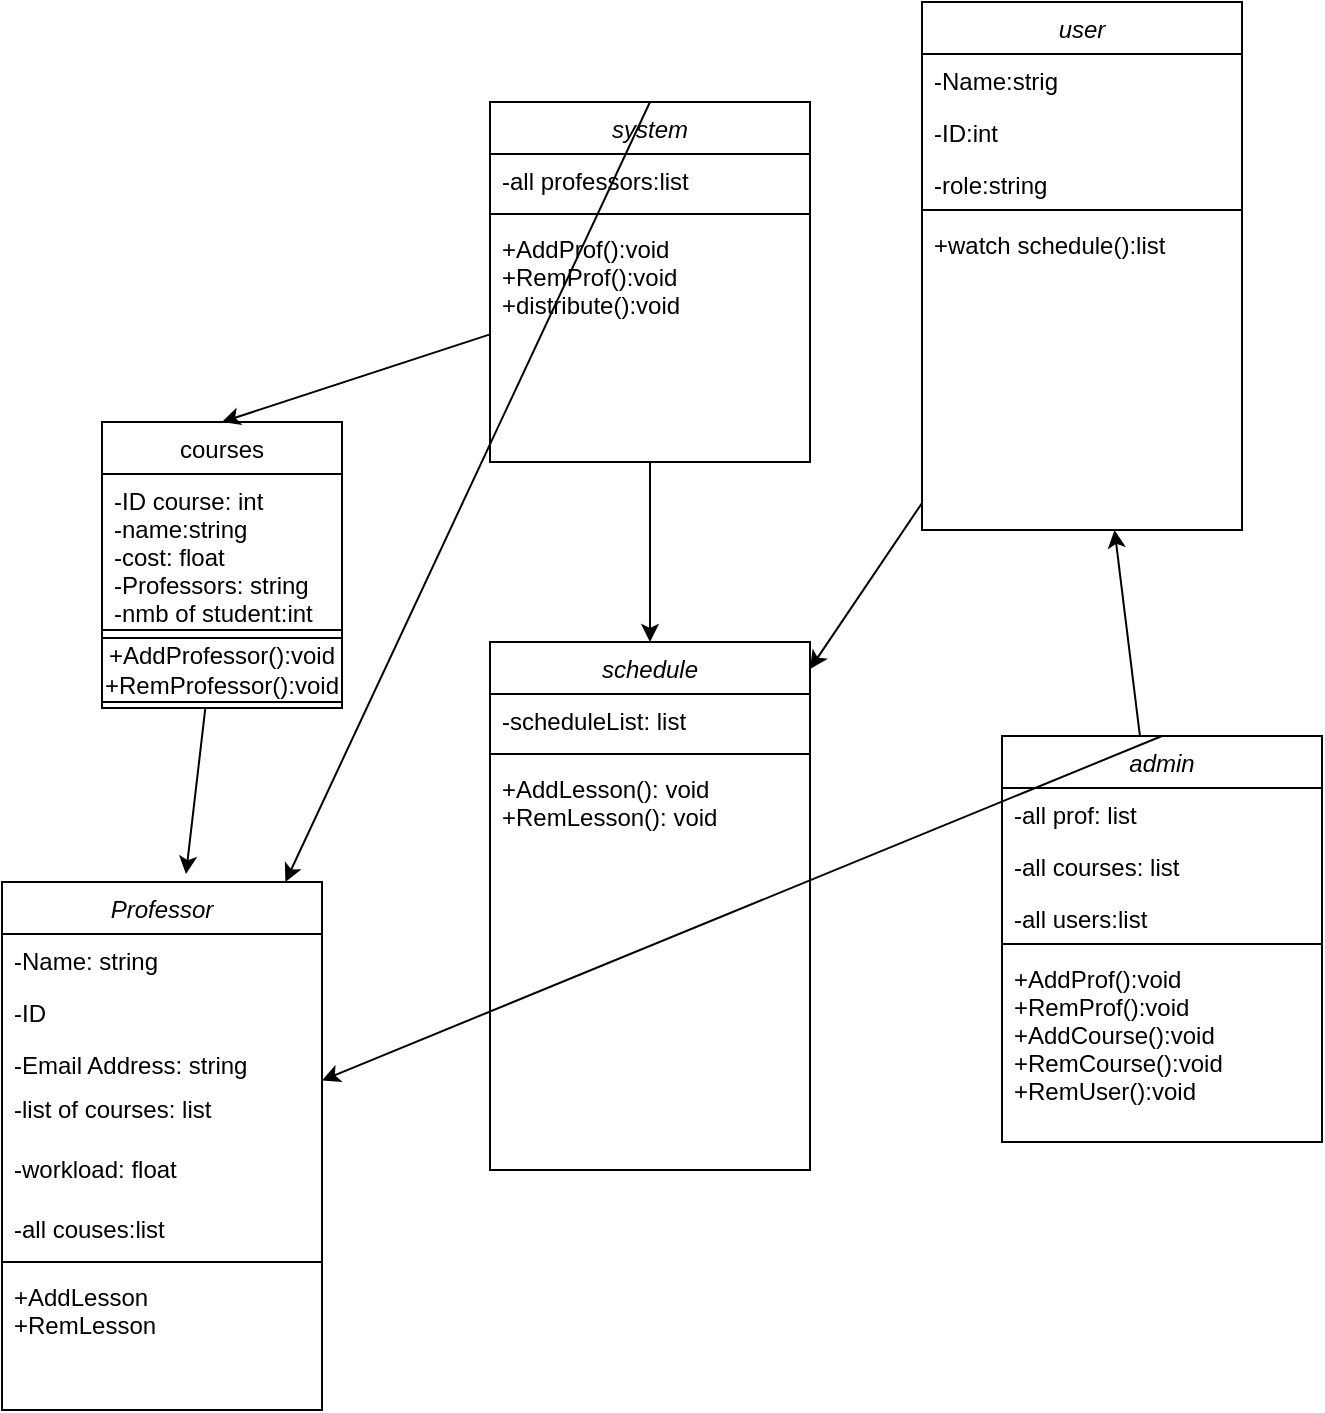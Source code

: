 <mxfile version="24.2.1" type="device">
  <diagram id="C5RBs43oDa-KdzZeNtuy" name="Page-1">
    <mxGraphModel dx="1386" dy="840" grid="1" gridSize="10" guides="1" tooltips="1" connect="1" arrows="1" fold="1" page="1" pageScale="1" pageWidth="827" pageHeight="1169" math="0" shadow="0">
      <root>
        <mxCell id="WIyWlLk6GJQsqaUBKTNV-0" />
        <mxCell id="WIyWlLk6GJQsqaUBKTNV-1" parent="WIyWlLk6GJQsqaUBKTNV-0" />
        <mxCell id="zkfFHV4jXpPFQw0GAbJ--0" value="Professor" style="swimlane;fontStyle=2;align=center;verticalAlign=top;childLayout=stackLayout;horizontal=1;startSize=26;horizontalStack=0;resizeParent=1;resizeLast=0;collapsible=1;marginBottom=0;rounded=0;shadow=0;strokeWidth=1;" parent="WIyWlLk6GJQsqaUBKTNV-1" vertex="1">
          <mxGeometry x="90" y="540" width="160" height="264" as="geometry">
            <mxRectangle x="230" y="140" width="160" height="26" as="alternateBounds" />
          </mxGeometry>
        </mxCell>
        <mxCell id="zkfFHV4jXpPFQw0GAbJ--1" value="-Name: string" style="text;align=left;verticalAlign=top;spacingLeft=4;spacingRight=4;overflow=hidden;rotatable=0;points=[[0,0.5],[1,0.5]];portConstraint=eastwest;" parent="zkfFHV4jXpPFQw0GAbJ--0" vertex="1">
          <mxGeometry y="26" width="160" height="26" as="geometry" />
        </mxCell>
        <mxCell id="zkfFHV4jXpPFQw0GAbJ--2" value="-ID" style="text;align=left;verticalAlign=top;spacingLeft=4;spacingRight=4;overflow=hidden;rotatable=0;points=[[0,0.5],[1,0.5]];portConstraint=eastwest;rounded=0;shadow=0;html=0;" parent="zkfFHV4jXpPFQw0GAbJ--0" vertex="1">
          <mxGeometry y="52" width="160" height="26" as="geometry" />
        </mxCell>
        <mxCell id="xgsYxusqr2s52Orevr7c-6" value="-Email Address: string" style="text;align=left;verticalAlign=top;spacingLeft=4;spacingRight=4;overflow=hidden;rotatable=0;points=[[0,0.5],[1,0.5]];portConstraint=eastwest;rounded=0;shadow=0;html=0;" vertex="1" parent="zkfFHV4jXpPFQw0GAbJ--0">
          <mxGeometry y="78" width="160" height="22" as="geometry" />
        </mxCell>
        <mxCell id="zkfFHV4jXpPFQw0GAbJ--3" value="-list of courses: list" style="text;align=left;verticalAlign=top;spacingLeft=4;spacingRight=4;overflow=hidden;rotatable=0;points=[[0,0.5],[1,0.5]];portConstraint=eastwest;rounded=0;shadow=0;html=0;" parent="zkfFHV4jXpPFQw0GAbJ--0" vertex="1">
          <mxGeometry y="100" width="160" height="30" as="geometry" />
        </mxCell>
        <mxCell id="xgsYxusqr2s52Orevr7c-7" value="-workload: float" style="text;align=left;verticalAlign=top;spacingLeft=4;spacingRight=4;overflow=hidden;rotatable=0;points=[[0,0.5],[1,0.5]];portConstraint=eastwest;rounded=0;shadow=0;html=0;" vertex="1" parent="zkfFHV4jXpPFQw0GAbJ--0">
          <mxGeometry y="130" width="160" height="30" as="geometry" />
        </mxCell>
        <mxCell id="xgsYxusqr2s52Orevr7c-19" value="-all couses:list" style="text;align=left;verticalAlign=top;spacingLeft=4;spacingRight=4;overflow=hidden;rotatable=0;points=[[0,0.5],[1,0.5]];portConstraint=eastwest;" vertex="1" parent="zkfFHV4jXpPFQw0GAbJ--0">
          <mxGeometry y="160" width="160" height="26" as="geometry" />
        </mxCell>
        <mxCell id="zkfFHV4jXpPFQw0GAbJ--4" value="" style="line;html=1;strokeWidth=1;align=left;verticalAlign=middle;spacingTop=-1;spacingLeft=3;spacingRight=3;rotatable=0;labelPosition=right;points=[];portConstraint=eastwest;" parent="zkfFHV4jXpPFQw0GAbJ--0" vertex="1">
          <mxGeometry y="186" width="160" height="8" as="geometry" />
        </mxCell>
        <mxCell id="zkfFHV4jXpPFQw0GAbJ--5" value="+AddLesson&#xa;+RemLesson" style="text;align=left;verticalAlign=top;spacingLeft=4;spacingRight=4;overflow=hidden;rotatable=0;points=[[0,0.5],[1,0.5]];portConstraint=eastwest;" parent="zkfFHV4jXpPFQw0GAbJ--0" vertex="1">
          <mxGeometry y="194" width="160" height="42" as="geometry" />
        </mxCell>
        <mxCell id="xgsYxusqr2s52Orevr7c-11" value="courses" style="swimlane;fontStyle=0;align=center;verticalAlign=top;childLayout=stackLayout;horizontal=1;startSize=26;horizontalStack=0;resizeParent=1;resizeLast=0;collapsible=1;marginBottom=0;rounded=0;shadow=0;strokeWidth=1;" vertex="1" parent="WIyWlLk6GJQsqaUBKTNV-1">
          <mxGeometry x="140" y="310" width="120" height="143" as="geometry">
            <mxRectangle x="550" y="140" width="160" height="26" as="alternateBounds" />
          </mxGeometry>
        </mxCell>
        <mxCell id="xgsYxusqr2s52Orevr7c-12" value="-ID course: int&#xa;-name:string&#xa;-cost: float&#xa;-Professors: string&#xa;-nmb of student:int" style="text;align=left;verticalAlign=top;spacingLeft=4;spacingRight=4;overflow=hidden;rotatable=0;points=[[0,0.5],[1,0.5]];portConstraint=eastwest;" vertex="1" parent="xgsYxusqr2s52Orevr7c-11">
          <mxGeometry y="26" width="120" height="74" as="geometry" />
        </mxCell>
        <mxCell id="xgsYxusqr2s52Orevr7c-13" value="" style="line;html=1;strokeWidth=1;align=left;verticalAlign=middle;spacingTop=-1;spacingLeft=3;spacingRight=3;rotatable=0;labelPosition=right;points=[];portConstraint=eastwest;" vertex="1" parent="xgsYxusqr2s52Orevr7c-11">
          <mxGeometry y="100" width="120" height="8" as="geometry" />
        </mxCell>
        <mxCell id="xgsYxusqr2s52Orevr7c-17" value="+AddProfessor():void&lt;div&gt;+RemProfessor():void&lt;/div&gt;" style="whiteSpace=wrap;html=1;" vertex="1" parent="xgsYxusqr2s52Orevr7c-11">
          <mxGeometry y="108" width="120" height="32" as="geometry" />
        </mxCell>
        <mxCell id="xgsYxusqr2s52Orevr7c-18" value="system" style="swimlane;fontStyle=2;align=center;verticalAlign=top;childLayout=stackLayout;horizontal=1;startSize=26;horizontalStack=0;resizeParent=1;resizeLast=0;collapsible=1;marginBottom=0;rounded=0;shadow=0;strokeWidth=1;" vertex="1" parent="WIyWlLk6GJQsqaUBKTNV-1">
          <mxGeometry x="334" y="150" width="160" height="180" as="geometry">
            <mxRectangle x="230" y="140" width="160" height="26" as="alternateBounds" />
          </mxGeometry>
        </mxCell>
        <mxCell id="xgsYxusqr2s52Orevr7c-20" value="-all professors:list" style="text;align=left;verticalAlign=top;spacingLeft=4;spacingRight=4;overflow=hidden;rotatable=0;points=[[0,0.5],[1,0.5]];portConstraint=eastwest;rounded=0;shadow=0;html=0;" vertex="1" parent="xgsYxusqr2s52Orevr7c-18">
          <mxGeometry y="26" width="160" height="26" as="geometry" />
        </mxCell>
        <mxCell id="xgsYxusqr2s52Orevr7c-24" value="" style="line;html=1;strokeWidth=1;align=left;verticalAlign=middle;spacingTop=-1;spacingLeft=3;spacingRight=3;rotatable=0;labelPosition=right;points=[];portConstraint=eastwest;" vertex="1" parent="xgsYxusqr2s52Orevr7c-18">
          <mxGeometry y="52" width="160" height="8" as="geometry" />
        </mxCell>
        <mxCell id="xgsYxusqr2s52Orevr7c-25" value="+AddProf():void&#xa;+RemProf():void&#xa;+distribute():void" style="text;align=left;verticalAlign=top;spacingLeft=4;spacingRight=4;overflow=hidden;rotatable=0;points=[[0,0.5],[1,0.5]];portConstraint=eastwest;" vertex="1" parent="xgsYxusqr2s52Orevr7c-18">
          <mxGeometry y="60" width="160" height="94" as="geometry" />
        </mxCell>
        <mxCell id="xgsYxusqr2s52Orevr7c-26" value="admin" style="swimlane;fontStyle=2;align=center;verticalAlign=top;childLayout=stackLayout;horizontal=1;startSize=26;horizontalStack=0;resizeParent=1;resizeLast=0;collapsible=1;marginBottom=0;rounded=0;shadow=0;strokeWidth=1;" vertex="1" parent="WIyWlLk6GJQsqaUBKTNV-1">
          <mxGeometry x="590" y="467" width="160" height="203" as="geometry">
            <mxRectangle x="230" y="140" width="160" height="26" as="alternateBounds" />
          </mxGeometry>
        </mxCell>
        <mxCell id="xgsYxusqr2s52Orevr7c-27" value="-all prof: list" style="text;align=left;verticalAlign=top;spacingLeft=4;spacingRight=4;overflow=hidden;rotatable=0;points=[[0,0.5],[1,0.5]];portConstraint=eastwest;" vertex="1" parent="xgsYxusqr2s52Orevr7c-26">
          <mxGeometry y="26" width="160" height="26" as="geometry" />
        </mxCell>
        <mxCell id="xgsYxusqr2s52Orevr7c-28" value="-all courses: list" style="text;align=left;verticalAlign=top;spacingLeft=4;spacingRight=4;overflow=hidden;rotatable=0;points=[[0,0.5],[1,0.5]];portConstraint=eastwest;rounded=0;shadow=0;html=0;" vertex="1" parent="xgsYxusqr2s52Orevr7c-26">
          <mxGeometry y="52" width="160" height="26" as="geometry" />
        </mxCell>
        <mxCell id="xgsYxusqr2s52Orevr7c-29" value="-all users:list" style="text;align=left;verticalAlign=top;spacingLeft=4;spacingRight=4;overflow=hidden;rotatable=0;points=[[0,0.5],[1,0.5]];portConstraint=eastwest;rounded=0;shadow=0;html=0;" vertex="1" parent="xgsYxusqr2s52Orevr7c-26">
          <mxGeometry y="78" width="160" height="22" as="geometry" />
        </mxCell>
        <mxCell id="xgsYxusqr2s52Orevr7c-32" value="" style="line;html=1;strokeWidth=1;align=left;verticalAlign=middle;spacingTop=-1;spacingLeft=3;spacingRight=3;rotatable=0;labelPosition=right;points=[];portConstraint=eastwest;" vertex="1" parent="xgsYxusqr2s52Orevr7c-26">
          <mxGeometry y="100" width="160" height="8" as="geometry" />
        </mxCell>
        <mxCell id="xgsYxusqr2s52Orevr7c-33" value="+AddProf():void&#xa;+RemProf():void&#xa;+AddCourse():void&#xa;+RemCourse():void&#xa;+RemUser():void&#xa;" style="text;align=left;verticalAlign=top;spacingLeft=4;spacingRight=4;overflow=hidden;rotatable=0;points=[[0,0.5],[1,0.5]];portConstraint=eastwest;" vertex="1" parent="xgsYxusqr2s52Orevr7c-26">
          <mxGeometry y="108" width="160" height="82" as="geometry" />
        </mxCell>
        <mxCell id="xgsYxusqr2s52Orevr7c-34" value="user" style="swimlane;fontStyle=2;align=center;verticalAlign=top;childLayout=stackLayout;horizontal=1;startSize=26;horizontalStack=0;resizeParent=1;resizeLast=0;collapsible=1;marginBottom=0;rounded=0;shadow=0;strokeWidth=1;" vertex="1" parent="WIyWlLk6GJQsqaUBKTNV-1">
          <mxGeometry x="550" y="100" width="160" height="264" as="geometry">
            <mxRectangle x="230" y="140" width="160" height="26" as="alternateBounds" />
          </mxGeometry>
        </mxCell>
        <mxCell id="xgsYxusqr2s52Orevr7c-35" value="-Name:strig" style="text;align=left;verticalAlign=top;spacingLeft=4;spacingRight=4;overflow=hidden;rotatable=0;points=[[0,0.5],[1,0.5]];portConstraint=eastwest;" vertex="1" parent="xgsYxusqr2s52Orevr7c-34">
          <mxGeometry y="26" width="160" height="26" as="geometry" />
        </mxCell>
        <mxCell id="xgsYxusqr2s52Orevr7c-36" value="-ID:int" style="text;align=left;verticalAlign=top;spacingLeft=4;spacingRight=4;overflow=hidden;rotatable=0;points=[[0,0.5],[1,0.5]];portConstraint=eastwest;rounded=0;shadow=0;html=0;" vertex="1" parent="xgsYxusqr2s52Orevr7c-34">
          <mxGeometry y="52" width="160" height="26" as="geometry" />
        </mxCell>
        <mxCell id="xgsYxusqr2s52Orevr7c-37" value="-role:string" style="text;align=left;verticalAlign=top;spacingLeft=4;spacingRight=4;overflow=hidden;rotatable=0;points=[[0,0.5],[1,0.5]];portConstraint=eastwest;rounded=0;shadow=0;html=0;" vertex="1" parent="xgsYxusqr2s52Orevr7c-34">
          <mxGeometry y="78" width="160" height="22" as="geometry" />
        </mxCell>
        <mxCell id="xgsYxusqr2s52Orevr7c-40" value="" style="line;html=1;strokeWidth=1;align=left;verticalAlign=middle;spacingTop=-1;spacingLeft=3;spacingRight=3;rotatable=0;labelPosition=right;points=[];portConstraint=eastwest;" vertex="1" parent="xgsYxusqr2s52Orevr7c-34">
          <mxGeometry y="100" width="160" height="8" as="geometry" />
        </mxCell>
        <mxCell id="xgsYxusqr2s52Orevr7c-41" value="+watch schedule():list" style="text;align=left;verticalAlign=top;spacingLeft=4;spacingRight=4;overflow=hidden;rotatable=0;points=[[0,0.5],[1,0.5]];portConstraint=eastwest;" vertex="1" parent="xgsYxusqr2s52Orevr7c-34">
          <mxGeometry y="108" width="160" height="42" as="geometry" />
        </mxCell>
        <mxCell id="xgsYxusqr2s52Orevr7c-42" value="schedule" style="swimlane;fontStyle=2;align=center;verticalAlign=top;childLayout=stackLayout;horizontal=1;startSize=26;horizontalStack=0;resizeParent=1;resizeLast=0;collapsible=1;marginBottom=0;rounded=0;shadow=0;strokeWidth=1;" vertex="1" parent="WIyWlLk6GJQsqaUBKTNV-1">
          <mxGeometry x="334" y="420" width="160" height="264" as="geometry">
            <mxRectangle x="230" y="140" width="160" height="26" as="alternateBounds" />
          </mxGeometry>
        </mxCell>
        <mxCell id="xgsYxusqr2s52Orevr7c-43" value="-scheduleList: list" style="text;align=left;verticalAlign=top;spacingLeft=4;spacingRight=4;overflow=hidden;rotatable=0;points=[[0,0.5],[1,0.5]];portConstraint=eastwest;" vertex="1" parent="xgsYxusqr2s52Orevr7c-42">
          <mxGeometry y="26" width="160" height="26" as="geometry" />
        </mxCell>
        <mxCell id="xgsYxusqr2s52Orevr7c-48" value="" style="line;html=1;strokeWidth=1;align=left;verticalAlign=middle;spacingTop=-1;spacingLeft=3;spacingRight=3;rotatable=0;labelPosition=right;points=[];portConstraint=eastwest;" vertex="1" parent="xgsYxusqr2s52Orevr7c-42">
          <mxGeometry y="52" width="160" height="8" as="geometry" />
        </mxCell>
        <mxCell id="xgsYxusqr2s52Orevr7c-49" value="+AddLesson(): void&#xa;+RemLesson(): void" style="text;align=left;verticalAlign=top;spacingLeft=4;spacingRight=4;overflow=hidden;rotatable=0;points=[[0,0.5],[1,0.5]];portConstraint=eastwest;" vertex="1" parent="xgsYxusqr2s52Orevr7c-42">
          <mxGeometry y="60" width="160" height="42" as="geometry" />
        </mxCell>
        <mxCell id="xgsYxusqr2s52Orevr7c-56" value="" style="endArrow=classic;html=1;rounded=0;exitX=0.5;exitY=0;exitDx=0;exitDy=0;" edge="1" parent="WIyWlLk6GJQsqaUBKTNV-1" source="xgsYxusqr2s52Orevr7c-18" target="zkfFHV4jXpPFQw0GAbJ--0">
          <mxGeometry width="50" height="50" relative="1" as="geometry">
            <mxPoint x="400" y="460" as="sourcePoint" />
            <mxPoint x="450" y="410" as="targetPoint" />
          </mxGeometry>
        </mxCell>
        <mxCell id="xgsYxusqr2s52Orevr7c-57" value="" style="endArrow=classic;html=1;rounded=0;entryX=0.5;entryY=0;entryDx=0;entryDy=0;" edge="1" parent="WIyWlLk6GJQsqaUBKTNV-1" source="xgsYxusqr2s52Orevr7c-18" target="xgsYxusqr2s52Orevr7c-42">
          <mxGeometry width="50" height="50" relative="1" as="geometry">
            <mxPoint x="400" y="460" as="sourcePoint" />
            <mxPoint x="450" y="410" as="targetPoint" />
          </mxGeometry>
        </mxCell>
        <mxCell id="xgsYxusqr2s52Orevr7c-58" value="" style="endArrow=classic;html=1;rounded=0;" edge="1" parent="WIyWlLk6GJQsqaUBKTNV-1" source="xgsYxusqr2s52Orevr7c-34" target="xgsYxusqr2s52Orevr7c-42">
          <mxGeometry width="50" height="50" relative="1" as="geometry">
            <mxPoint x="400" y="460" as="sourcePoint" />
            <mxPoint x="450" y="410" as="targetPoint" />
          </mxGeometry>
        </mxCell>
        <mxCell id="xgsYxusqr2s52Orevr7c-59" value="" style="endArrow=classic;html=1;rounded=0;exitX=0.431;exitY=0;exitDx=0;exitDy=0;exitPerimeter=0;" edge="1" parent="WIyWlLk6GJQsqaUBKTNV-1" source="xgsYxusqr2s52Orevr7c-26" target="xgsYxusqr2s52Orevr7c-34">
          <mxGeometry width="50" height="50" relative="1" as="geometry">
            <mxPoint x="400" y="460" as="sourcePoint" />
            <mxPoint x="450" y="410" as="targetPoint" />
          </mxGeometry>
        </mxCell>
        <mxCell id="xgsYxusqr2s52Orevr7c-60" value="" style="endArrow=classic;html=1;rounded=0;exitX=0.5;exitY=0;exitDx=0;exitDy=0;" edge="1" parent="WIyWlLk6GJQsqaUBKTNV-1" source="xgsYxusqr2s52Orevr7c-26" target="zkfFHV4jXpPFQw0GAbJ--0">
          <mxGeometry width="50" height="50" relative="1" as="geometry">
            <mxPoint x="400" y="460" as="sourcePoint" />
            <mxPoint x="450" y="410" as="targetPoint" />
          </mxGeometry>
        </mxCell>
        <mxCell id="xgsYxusqr2s52Orevr7c-61" value="" style="endArrow=classic;html=1;rounded=0;entryX=0.5;entryY=0;entryDx=0;entryDy=0;" edge="1" parent="WIyWlLk6GJQsqaUBKTNV-1" source="xgsYxusqr2s52Orevr7c-18" target="xgsYxusqr2s52Orevr7c-11">
          <mxGeometry width="50" height="50" relative="1" as="geometry">
            <mxPoint x="200" y="230" as="sourcePoint" />
            <mxPoint x="450" y="410" as="targetPoint" />
          </mxGeometry>
        </mxCell>
        <mxCell id="xgsYxusqr2s52Orevr7c-63" value="" style="endArrow=classic;html=1;rounded=0;entryX=0.575;entryY=-0.015;entryDx=0;entryDy=0;entryPerimeter=0;" edge="1" parent="WIyWlLk6GJQsqaUBKTNV-1" source="xgsYxusqr2s52Orevr7c-11" target="zkfFHV4jXpPFQw0GAbJ--0">
          <mxGeometry width="50" height="50" relative="1" as="geometry">
            <mxPoint x="400" y="460" as="sourcePoint" />
            <mxPoint x="450" y="410" as="targetPoint" />
          </mxGeometry>
        </mxCell>
      </root>
    </mxGraphModel>
  </diagram>
</mxfile>
